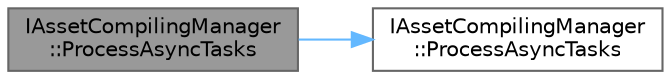 digraph "IAssetCompilingManager::ProcessAsyncTasks"
{
 // INTERACTIVE_SVG=YES
 // LATEX_PDF_SIZE
  bgcolor="transparent";
  edge [fontname=Helvetica,fontsize=10,labelfontname=Helvetica,labelfontsize=10];
  node [fontname=Helvetica,fontsize=10,shape=box,height=0.2,width=0.4];
  rankdir="LR";
  Node1 [id="Node000001",label="IAssetCompilingManager\l::ProcessAsyncTasks",height=0.2,width=0.4,color="gray40", fillcolor="grey60", style="filled", fontcolor="black",tooltip="Called once per frame, fetches completed tasks and applies them to the scene."];
  Node1 -> Node2 [id="edge1_Node000001_Node000002",color="steelblue1",style="solid",tooltip=" "];
  Node2 [id="Node000002",label="IAssetCompilingManager\l::ProcessAsyncTasks",height=0.2,width=0.4,color="grey40", fillcolor="white", style="filled",URL="$d5/dac/structIAssetCompilingManager.html#a5b65263fb0ff1d4f3d6024cfcb688fda",tooltip="Called once per frame, fetches completed tasks and applies them to the scene."];
}
